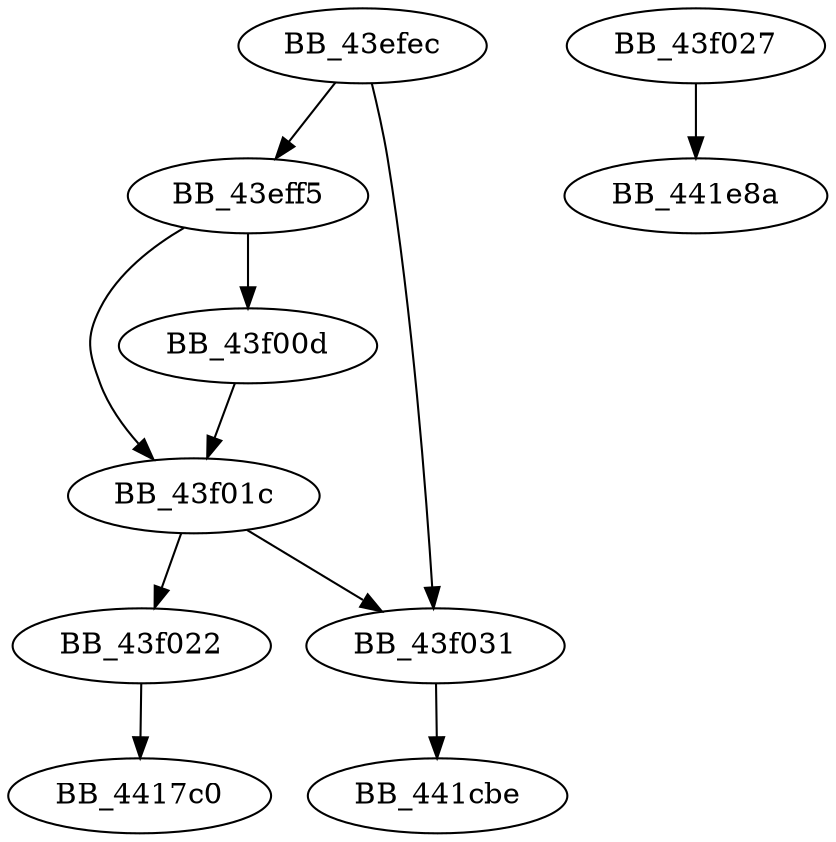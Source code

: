 DiGraph __CIexp{
BB_43efec->BB_43eff5
BB_43efec->BB_43f031
BB_43eff5->BB_43f00d
BB_43eff5->BB_43f01c
BB_43f00d->BB_43f01c
BB_43f01c->BB_43f022
BB_43f01c->BB_43f031
BB_43f022->BB_4417c0
BB_43f027->BB_441e8a
BB_43f031->BB_441cbe
}
